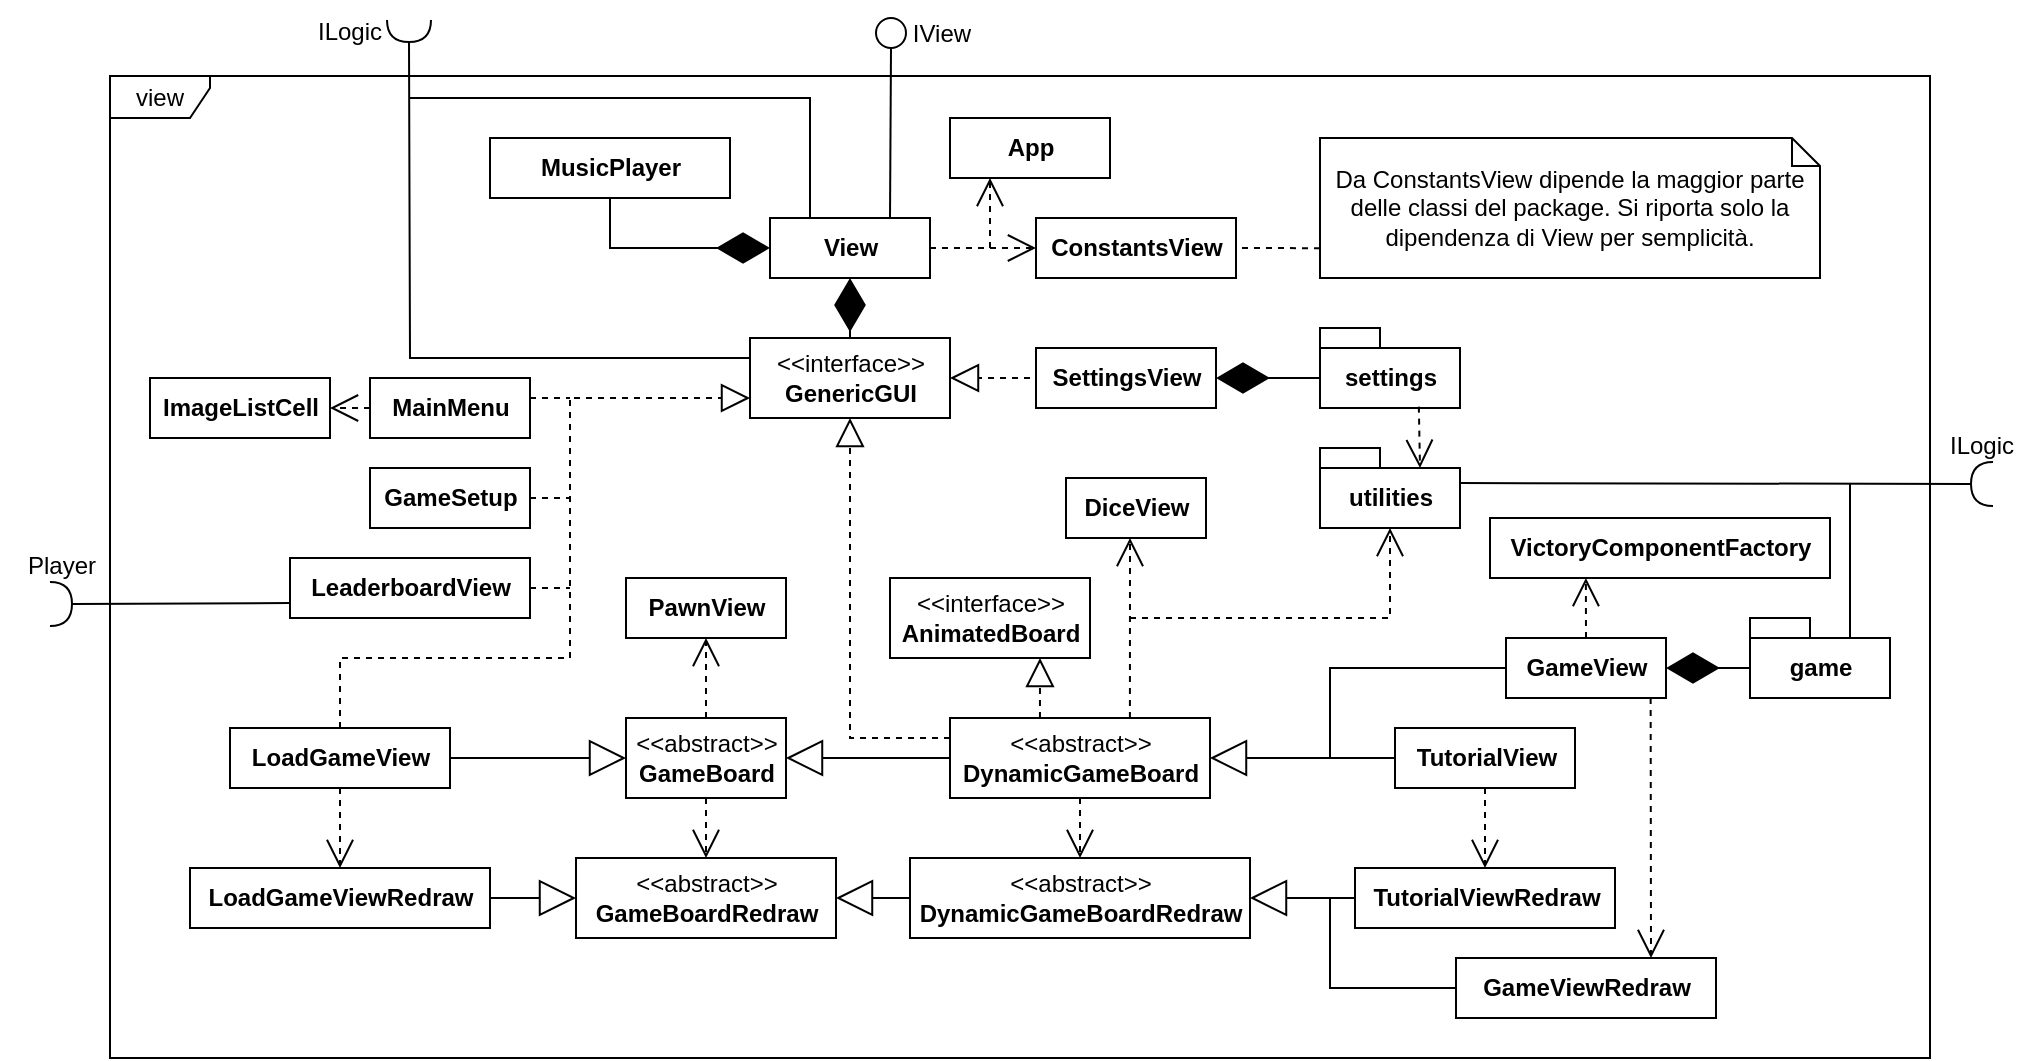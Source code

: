 <mxfile version="20.5.3" type="github">
  <diagram id="FCkLi6xoFZWZT3RoHIYq" name="Pagina-1">
    <mxGraphModel dx="2209" dy="1933" grid="1" gridSize="10" guides="1" tooltips="1" connect="1" arrows="1" fold="1" page="1" pageScale="1" pageWidth="827" pageHeight="1169" math="0" shadow="0">
      <root>
        <mxCell id="0" />
        <mxCell id="1" parent="0" />
        <mxCell id="CKIbaH0M_maWAluD3zWJ-144" value="view" style="shape=umlFrame;whiteSpace=wrap;html=1;width=50;height=21;" vertex="1" parent="1">
          <mxGeometry x="30" y="9" width="910" height="491" as="geometry" />
        </mxCell>
        <mxCell id="CKIbaH0M_maWAluD3zWJ-1" value="&lt;b&gt;View&lt;/b&gt;" style="html=1;" vertex="1" parent="1">
          <mxGeometry x="360" y="80" width="80" height="30" as="geometry" />
        </mxCell>
        <mxCell id="CKIbaH0M_maWAluD3zWJ-2" value="&amp;lt;&amp;lt;interface&amp;gt;&amp;gt;&lt;br&gt;&lt;b&gt;GenericGUI&lt;/b&gt;" style="html=1;" vertex="1" parent="1">
          <mxGeometry x="350" y="140" width="100" height="40" as="geometry" />
        </mxCell>
        <mxCell id="CKIbaH0M_maWAluD3zWJ-3" value="" style="endArrow=diamondThin;endFill=1;endSize=24;html=1;rounded=0;entryX=0.5;entryY=1;entryDx=0;entryDy=0;exitX=0.5;exitY=0;exitDx=0;exitDy=0;" edge="1" parent="1" source="CKIbaH0M_maWAluD3zWJ-2" target="CKIbaH0M_maWAluD3zWJ-1">
          <mxGeometry width="160" relative="1" as="geometry">
            <mxPoint x="270" y="150" as="sourcePoint" />
            <mxPoint x="430" y="150" as="targetPoint" />
          </mxGeometry>
        </mxCell>
        <mxCell id="CKIbaH0M_maWAluD3zWJ-4" value="&lt;b&gt;MusicPlayer&lt;/b&gt;" style="html=1;" vertex="1" parent="1">
          <mxGeometry x="220" y="40" width="120" height="30" as="geometry" />
        </mxCell>
        <mxCell id="CKIbaH0M_maWAluD3zWJ-5" value="&amp;lt;&amp;lt;interface&amp;gt;&amp;gt;&lt;br&gt;&lt;b&gt;AnimatedBoard&lt;/b&gt;" style="html=1;" vertex="1" parent="1">
          <mxGeometry x="420" y="260" width="100" height="40" as="geometry" />
        </mxCell>
        <mxCell id="CKIbaH0M_maWAluD3zWJ-6" value="" style="endArrow=diamondThin;endFill=1;endSize=24;html=1;rounded=0;exitX=0.5;exitY=1;exitDx=0;exitDy=0;entryX=0;entryY=0.5;entryDx=0;entryDy=0;" edge="1" parent="1" source="CKIbaH0M_maWAluD3zWJ-4" target="CKIbaH0M_maWAluD3zWJ-1">
          <mxGeometry width="160" relative="1" as="geometry">
            <mxPoint x="500" y="170" as="sourcePoint" />
            <mxPoint x="320" y="110" as="targetPoint" />
            <Array as="points">
              <mxPoint x="280" y="95" />
            </Array>
          </mxGeometry>
        </mxCell>
        <mxCell id="CKIbaH0M_maWAluD3zWJ-7" value="&lt;b&gt;App&lt;/b&gt;" style="html=1;" vertex="1" parent="1">
          <mxGeometry x="450" y="30" width="80" height="30" as="geometry" />
        </mxCell>
        <mxCell id="CKIbaH0M_maWAluD3zWJ-8" value="&lt;b&gt;ConstantsView&lt;/b&gt;" style="html=1;" vertex="1" parent="1">
          <mxGeometry x="493" y="80" width="100" height="30" as="geometry" />
        </mxCell>
        <mxCell id="CKIbaH0M_maWAluD3zWJ-9" value="&lt;b&gt;DiceView&lt;/b&gt;" style="html=1;" vertex="1" parent="1">
          <mxGeometry x="508" y="210" width="70" height="30" as="geometry" />
        </mxCell>
        <mxCell id="CKIbaH0M_maWAluD3zWJ-10" value="&amp;lt;&amp;lt;abstract&amp;gt;&amp;gt;&lt;br&gt;&lt;b&gt;DynamicGameBoard&lt;/b&gt;" style="html=1;" vertex="1" parent="1">
          <mxGeometry x="450" y="330" width="130" height="40" as="geometry" />
        </mxCell>
        <mxCell id="CKIbaH0M_maWAluD3zWJ-11" value="&amp;lt;&amp;lt;abstract&amp;gt;&amp;gt;&lt;br&gt;&lt;b&gt;DynamicGameBoardRedraw&lt;/b&gt;" style="html=1;" vertex="1" parent="1">
          <mxGeometry x="430" y="400" width="170" height="40" as="geometry" />
        </mxCell>
        <mxCell id="CKIbaH0M_maWAluD3zWJ-12" value="&amp;lt;&amp;lt;abstract&amp;gt;&amp;gt;&lt;b&gt;&lt;br&gt;GameBoard&lt;/b&gt;" style="html=1;" vertex="1" parent="1">
          <mxGeometry x="288" y="330" width="80" height="40" as="geometry" />
        </mxCell>
        <mxCell id="CKIbaH0M_maWAluD3zWJ-13" value="&amp;lt;&amp;lt;abstract&amp;gt;&amp;gt;&lt;b&gt;&lt;br&gt;GameBoardRedraw&lt;/b&gt;" style="html=1;" vertex="1" parent="1">
          <mxGeometry x="263" y="400" width="130" height="40" as="geometry" />
        </mxCell>
        <mxCell id="CKIbaH0M_maWAluD3zWJ-15" value="&lt;b&gt;GameView&lt;/b&gt;" style="html=1;" vertex="1" parent="1">
          <mxGeometry x="728" y="290" width="80" height="30" as="geometry" />
        </mxCell>
        <mxCell id="CKIbaH0M_maWAluD3zWJ-16" value="&lt;b&gt;GameViewRedraw&lt;/b&gt;" style="html=1;" vertex="1" parent="1">
          <mxGeometry x="703" y="450" width="130" height="30" as="geometry" />
        </mxCell>
        <mxCell id="CKIbaH0M_maWAluD3zWJ-17" value="&lt;b&gt;ImageListCell&lt;/b&gt;" style="html=1;" vertex="1" parent="1">
          <mxGeometry x="50" y="160" width="90" height="30" as="geometry" />
        </mxCell>
        <mxCell id="CKIbaH0M_maWAluD3zWJ-18" value="" style="ellipse;whiteSpace=wrap;html=1;aspect=fixed;" vertex="1" parent="1">
          <mxGeometry x="413" y="-20" width="15" height="15" as="geometry" />
        </mxCell>
        <mxCell id="CKIbaH0M_maWAluD3zWJ-19" value="IView" style="text;html=1;strokeColor=none;fillColor=none;align=center;verticalAlign=middle;whiteSpace=wrap;rounded=0;" vertex="1" parent="1">
          <mxGeometry x="416" y="-27.5" width="60" height="30" as="geometry" />
        </mxCell>
        <mxCell id="CKIbaH0M_maWAluD3zWJ-20" value="&lt;b&gt;LeaderboardView&lt;/b&gt;" style="html=1;" vertex="1" parent="1">
          <mxGeometry x="120" y="250" width="120" height="30" as="geometry" />
        </mxCell>
        <mxCell id="CKIbaH0M_maWAluD3zWJ-22" value="&lt;b&gt;LoadGameViewRedraw&lt;/b&gt;" style="html=1;" vertex="1" parent="1">
          <mxGeometry x="70" y="405" width="150" height="30" as="geometry" />
        </mxCell>
        <mxCell id="CKIbaH0M_maWAluD3zWJ-24" value="&lt;b&gt;MainMenu&lt;/b&gt;" style="html=1;" vertex="1" parent="1">
          <mxGeometry x="160" y="160" width="80" height="30" as="geometry" />
        </mxCell>
        <mxCell id="CKIbaH0M_maWAluD3zWJ-25" value="&lt;b&gt;PawnView&lt;/b&gt;" style="html=1;" vertex="1" parent="1">
          <mxGeometry x="288" y="260" width="80" height="30" as="geometry" />
        </mxCell>
        <mxCell id="CKIbaH0M_maWAluD3zWJ-26" value="&lt;b&gt;SettingsView&lt;/b&gt;" style="html=1;" vertex="1" parent="1">
          <mxGeometry x="493" y="145" width="90" height="30" as="geometry" />
        </mxCell>
        <mxCell id="CKIbaH0M_maWAluD3zWJ-27" value="&lt;b&gt;TutorialView&lt;/b&gt;" style="html=1;" vertex="1" parent="1">
          <mxGeometry x="672.5" y="335" width="90" height="30" as="geometry" />
        </mxCell>
        <mxCell id="CKIbaH0M_maWAluD3zWJ-28" value="&lt;b&gt;TutorialViewRedraw&lt;/b&gt;" style="html=1;" vertex="1" parent="1">
          <mxGeometry x="652.5" y="405" width="130" height="30" as="geometry" />
        </mxCell>
        <mxCell id="CKIbaH0M_maWAluD3zWJ-29" value="&lt;b&gt;VictoryComponentFactory&lt;/b&gt;" style="html=1;" vertex="1" parent="1">
          <mxGeometry x="720" y="230" width="170" height="30" as="geometry" />
        </mxCell>
        <mxCell id="CKIbaH0M_maWAluD3zWJ-59" value="" style="endArrow=open;endSize=12;dashed=1;html=1;rounded=0;exitX=0;exitY=0.5;exitDx=0;exitDy=0;entryX=1;entryY=0.5;entryDx=0;entryDy=0;" edge="1" parent="1" source="CKIbaH0M_maWAluD3zWJ-24" target="CKIbaH0M_maWAluD3zWJ-17">
          <mxGeometry x="-0.443" y="-39" width="160" relative="1" as="geometry">
            <mxPoint x="530" y="384.17" as="sourcePoint" />
            <mxPoint x="150" y="110" as="targetPoint" />
            <mxPoint as="offset" />
          </mxGeometry>
        </mxCell>
        <mxCell id="CKIbaH0M_maWAluD3zWJ-61" value="" style="endArrow=open;endSize=12;dashed=1;html=1;rounded=0;entryX=0.25;entryY=1;entryDx=0;entryDy=0;" edge="1" parent="1" target="CKIbaH0M_maWAluD3zWJ-7">
          <mxGeometry x="-0.443" y="-39" width="160" relative="1" as="geometry">
            <mxPoint x="470" y="95" as="sourcePoint" />
            <mxPoint x="610.0" y="430" as="targetPoint" />
            <mxPoint as="offset" />
          </mxGeometry>
        </mxCell>
        <mxCell id="CKIbaH0M_maWAluD3zWJ-62" value="game" style="shape=folder;fontStyle=1;spacingTop=10;tabWidth=30;tabHeight=10;tabPosition=left;html=1;" vertex="1" parent="1">
          <mxGeometry x="850" y="280" width="70" height="40" as="geometry" />
        </mxCell>
        <mxCell id="CKIbaH0M_maWAluD3zWJ-63" value="settings" style="shape=folder;fontStyle=1;spacingTop=10;tabWidth=30;tabHeight=10;tabPosition=left;html=1;" vertex="1" parent="1">
          <mxGeometry x="635" y="135" width="70" height="40" as="geometry" />
        </mxCell>
        <mxCell id="CKIbaH0M_maWAluD3zWJ-64" value="utilities" style="shape=folder;fontStyle=1;spacingTop=10;tabWidth=30;tabHeight=10;tabPosition=left;html=1;" vertex="1" parent="1">
          <mxGeometry x="635" y="195" width="70" height="40" as="geometry" />
        </mxCell>
        <mxCell id="CKIbaH0M_maWAluD3zWJ-70" value="" style="endArrow=open;endSize=12;dashed=1;html=1;rounded=0;entryX=0;entryY=0.5;entryDx=0;entryDy=0;" edge="1" parent="1" target="CKIbaH0M_maWAluD3zWJ-8">
          <mxGeometry x="-0.443" y="-39" width="160" relative="1" as="geometry">
            <mxPoint x="440" y="95" as="sourcePoint" />
            <mxPoint x="410" y="60" as="targetPoint" />
            <mxPoint as="offset" />
          </mxGeometry>
        </mxCell>
        <mxCell id="CKIbaH0M_maWAluD3zWJ-71" value="Da ConstantsView dipende la maggior parte delle classi del package. Si riporta solo la dipendenza di View per semplicità." style="shape=note;size=14;whiteSpace=wrap;html=1;" vertex="1" parent="1">
          <mxGeometry x="635" y="40" width="250" height="70" as="geometry" />
        </mxCell>
        <mxCell id="CKIbaH0M_maWAluD3zWJ-23" value="&lt;b&gt;GameSetup&lt;/b&gt;" style="html=1;" vertex="1" parent="1">
          <mxGeometry x="160" y="205" width="80" height="30" as="geometry" />
        </mxCell>
        <mxCell id="CKIbaH0M_maWAluD3zWJ-21" value="&lt;b&gt;LoadGameView&lt;/b&gt;" style="html=1;" vertex="1" parent="1">
          <mxGeometry x="90" y="335" width="110" height="30" as="geometry" />
        </mxCell>
        <mxCell id="CKIbaH0M_maWAluD3zWJ-88" value="" style="endArrow=diamondThin;endFill=1;endSize=24;html=1;rounded=0;entryX=1;entryY=0.5;entryDx=0;entryDy=0;exitX=0;exitY=0;exitDx=0;exitDy=25;exitPerimeter=0;" edge="1" parent="1" source="CKIbaH0M_maWAluD3zWJ-63" target="CKIbaH0M_maWAluD3zWJ-26">
          <mxGeometry width="160" relative="1" as="geometry">
            <mxPoint x="550" y="105" as="sourcePoint" />
            <mxPoint x="450" y="105" as="targetPoint" />
          </mxGeometry>
        </mxCell>
        <mxCell id="CKIbaH0M_maWAluD3zWJ-89" value="" style="endArrow=open;endSize=12;dashed=1;html=1;rounded=0;entryX=0.5;entryY=0;entryDx=0;entryDy=0;exitX=0.5;exitY=1;exitDx=0;exitDy=0;" edge="1" parent="1" source="CKIbaH0M_maWAluD3zWJ-10" target="CKIbaH0M_maWAluD3zWJ-11">
          <mxGeometry x="-0.443" y="-39" width="160" relative="1" as="geometry">
            <mxPoint x="370" y="105" as="sourcePoint" />
            <mxPoint x="259.0" y="105" as="targetPoint" />
            <mxPoint as="offset" />
          </mxGeometry>
        </mxCell>
        <mxCell id="CKIbaH0M_maWAluD3zWJ-90" value="" style="endArrow=open;endSize=12;dashed=1;html=1;rounded=0;exitX=0.5;exitY=1;exitDx=0;exitDy=0;" edge="1" parent="1" source="CKIbaH0M_maWAluD3zWJ-21" target="CKIbaH0M_maWAluD3zWJ-22">
          <mxGeometry x="-0.443" y="-39" width="160" relative="1" as="geometry">
            <mxPoint x="555" y="450.0" as="sourcePoint" />
            <mxPoint x="555" y="490.0" as="targetPoint" />
            <mxPoint as="offset" />
          </mxGeometry>
        </mxCell>
        <mxCell id="CKIbaH0M_maWAluD3zWJ-91" value="" style="endArrow=open;endSize=12;dashed=1;html=1;rounded=0;exitX=0.5;exitY=1;exitDx=0;exitDy=0;entryX=0.5;entryY=0;entryDx=0;entryDy=0;" edge="1" parent="1" source="CKIbaH0M_maWAluD3zWJ-12" target="CKIbaH0M_maWAluD3zWJ-13">
          <mxGeometry x="-0.443" y="-39" width="160" relative="1" as="geometry">
            <mxPoint x="348" y="570" as="sourcePoint" />
            <mxPoint x="348" y="620" as="targetPoint" />
            <mxPoint as="offset" />
          </mxGeometry>
        </mxCell>
        <mxCell id="CKIbaH0M_maWAluD3zWJ-94" value="" style="endArrow=open;endSize=12;dashed=1;html=1;rounded=0;exitX=0.5;exitY=1;exitDx=0;exitDy=0;entryX=0.5;entryY=0;entryDx=0;entryDy=0;" edge="1" parent="1" source="CKIbaH0M_maWAluD3zWJ-27" target="CKIbaH0M_maWAluD3zWJ-28">
          <mxGeometry x="-0.443" y="-39" width="160" relative="1" as="geometry">
            <mxPoint x="505" y="580" as="sourcePoint" />
            <mxPoint x="505" y="620" as="targetPoint" />
            <mxPoint as="offset" />
          </mxGeometry>
        </mxCell>
        <mxCell id="CKIbaH0M_maWAluD3zWJ-95" value="" style="endArrow=open;endSize=12;dashed=1;html=1;rounded=0;exitX=0.904;exitY=1;exitDx=0;exitDy=0;entryX=0.75;entryY=0;entryDx=0;entryDy=0;exitPerimeter=0;" edge="1" parent="1" source="CKIbaH0M_maWAluD3zWJ-15" target="CKIbaH0M_maWAluD3zWJ-16">
          <mxGeometry x="-0.443" y="-39" width="160" relative="1" as="geometry">
            <mxPoint x="515" y="590" as="sourcePoint" />
            <mxPoint x="515" y="630" as="targetPoint" />
            <mxPoint as="offset" />
          </mxGeometry>
        </mxCell>
        <mxCell id="CKIbaH0M_maWAluD3zWJ-96" value="" style="endArrow=block;endSize=16;endFill=0;html=1;rounded=0;entryX=1;entryY=0.5;entryDx=0;entryDy=0;exitX=0;exitY=0.5;exitDx=0;exitDy=0;" edge="1" parent="1" source="CKIbaH0M_maWAluD3zWJ-27" target="CKIbaH0M_maWAluD3zWJ-10">
          <mxGeometry x="0.125" y="-60" width="160" relative="1" as="geometry">
            <mxPoint x="520" y="490" as="sourcePoint" />
            <mxPoint x="680" y="490" as="targetPoint" />
            <mxPoint as="offset" />
          </mxGeometry>
        </mxCell>
        <mxCell id="CKIbaH0M_maWAluD3zWJ-97" value="" style="endArrow=block;endSize=16;endFill=0;html=1;rounded=0;entryX=1;entryY=0.5;entryDx=0;entryDy=0;exitX=0;exitY=0.5;exitDx=0;exitDy=0;" edge="1" parent="1" source="CKIbaH0M_maWAluD3zWJ-28" target="CKIbaH0M_maWAluD3zWJ-11">
          <mxGeometry x="0.125" y="-60" width="160" relative="1" as="geometry">
            <mxPoint x="682.5" y="365.0" as="sourcePoint" />
            <mxPoint x="590" y="365.0" as="targetPoint" />
            <mxPoint as="offset" />
          </mxGeometry>
        </mxCell>
        <mxCell id="CKIbaH0M_maWAluD3zWJ-98" value="" style="endArrow=block;endSize=16;endFill=0;html=1;rounded=0;entryX=1;entryY=0.5;entryDx=0;entryDy=0;exitX=0;exitY=0.5;exitDx=0;exitDy=0;" edge="1" parent="1" source="CKIbaH0M_maWAluD3zWJ-10" target="CKIbaH0M_maWAluD3zWJ-12">
          <mxGeometry x="0.125" y="-60" width="160" relative="1" as="geometry">
            <mxPoint x="682.5" y="365.0" as="sourcePoint" />
            <mxPoint x="590" y="365.0" as="targetPoint" />
            <mxPoint as="offset" />
          </mxGeometry>
        </mxCell>
        <mxCell id="CKIbaH0M_maWAluD3zWJ-100" value="" style="endArrow=block;endSize=16;endFill=0;html=1;rounded=0;entryX=1;entryY=0.5;entryDx=0;entryDy=0;exitX=0;exitY=0.5;exitDx=0;exitDy=0;" edge="1" parent="1" source="CKIbaH0M_maWAluD3zWJ-11" target="CKIbaH0M_maWAluD3zWJ-13">
          <mxGeometry x="0.125" y="-60" width="160" relative="1" as="geometry">
            <mxPoint x="460" y="365.0" as="sourcePoint" />
            <mxPoint x="378" y="365.0" as="targetPoint" />
            <mxPoint as="offset" />
          </mxGeometry>
        </mxCell>
        <mxCell id="CKIbaH0M_maWAluD3zWJ-101" value="" style="endArrow=block;dashed=1;endFill=0;endSize=12;html=1;rounded=0;entryX=0.75;entryY=1;entryDx=0;entryDy=0;exitX=0.346;exitY=0;exitDx=0;exitDy=0;exitPerimeter=0;" edge="1" parent="1" source="CKIbaH0M_maWAluD3zWJ-10" target="CKIbaH0M_maWAluD3zWJ-5">
          <mxGeometry width="160" relative="1" as="geometry">
            <mxPoint x="495" y="320" as="sourcePoint" />
            <mxPoint x="480" y="310" as="targetPoint" />
          </mxGeometry>
        </mxCell>
        <mxCell id="CKIbaH0M_maWAluD3zWJ-102" value="" style="endArrow=block;endSize=16;endFill=0;html=1;rounded=0;entryX=0;entryY=0.5;entryDx=0;entryDy=0;exitX=1;exitY=0.5;exitDx=0;exitDy=0;" edge="1" parent="1" source="CKIbaH0M_maWAluD3zWJ-21" target="CKIbaH0M_maWAluD3zWJ-12">
          <mxGeometry x="0.125" y="-60" width="160" relative="1" as="geometry">
            <mxPoint x="460" y="365.0" as="sourcePoint" />
            <mxPoint x="378" y="365.0" as="targetPoint" />
            <mxPoint as="offset" />
          </mxGeometry>
        </mxCell>
        <mxCell id="CKIbaH0M_maWAluD3zWJ-103" value="" style="endArrow=block;endSize=16;endFill=0;html=1;rounded=0;entryX=0;entryY=0.5;entryDx=0;entryDy=0;exitX=1;exitY=0.5;exitDx=0;exitDy=0;" edge="1" parent="1" source="CKIbaH0M_maWAluD3zWJ-22" target="CKIbaH0M_maWAluD3zWJ-13">
          <mxGeometry x="0.125" y="-60" width="160" relative="1" as="geometry">
            <mxPoint x="210" y="365.0" as="sourcePoint" />
            <mxPoint x="298" y="365.0" as="targetPoint" />
            <mxPoint as="offset" />
          </mxGeometry>
        </mxCell>
        <mxCell id="CKIbaH0M_maWAluD3zWJ-105" value="" style="endArrow=none;endSize=16;endFill=0;html=1;rounded=0;exitX=0;exitY=0.5;exitDx=0;exitDy=0;" edge="1" parent="1" source="CKIbaH0M_maWAluD3zWJ-16">
          <mxGeometry x="0.125" y="-60" width="160" relative="1" as="geometry">
            <mxPoint x="662.5" y="430.0" as="sourcePoint" />
            <mxPoint x="640" y="420" as="targetPoint" />
            <mxPoint as="offset" />
            <Array as="points">
              <mxPoint x="640" y="465" />
            </Array>
          </mxGeometry>
        </mxCell>
        <mxCell id="CKIbaH0M_maWAluD3zWJ-106" value="" style="endArrow=none;endSize=16;endFill=0;html=1;rounded=0;exitX=0;exitY=0.5;exitDx=0;exitDy=0;" edge="1" parent="1" source="CKIbaH0M_maWAluD3zWJ-15">
          <mxGeometry x="0.125" y="-60" width="160" relative="1" as="geometry">
            <mxPoint x="682.5" y="365.0" as="sourcePoint" />
            <mxPoint x="640" y="350" as="targetPoint" />
            <mxPoint as="offset" />
            <Array as="points">
              <mxPoint x="640" y="305" />
            </Array>
          </mxGeometry>
        </mxCell>
        <mxCell id="CKIbaH0M_maWAluD3zWJ-107" value="" style="endArrow=block;dashed=1;endFill=0;endSize=12;html=1;rounded=0;entryX=0.5;entryY=1;entryDx=0;entryDy=0;exitX=0;exitY=0.25;exitDx=0;exitDy=0;" edge="1" parent="1" source="CKIbaH0M_maWAluD3zWJ-10" target="CKIbaH0M_maWAluD3zWJ-2">
          <mxGeometry width="160" relative="1" as="geometry">
            <mxPoint x="525" y="340.0" as="sourcePoint" />
            <mxPoint x="525" y="275.0" as="targetPoint" />
            <Array as="points">
              <mxPoint x="400" y="340" />
            </Array>
          </mxGeometry>
        </mxCell>
        <mxCell id="CKIbaH0M_maWAluD3zWJ-108" value="" style="endArrow=block;dashed=1;endFill=0;endSize=12;html=1;rounded=0;exitX=0.5;exitY=0;exitDx=0;exitDy=0;entryX=0;entryY=0.75;entryDx=0;entryDy=0;" edge="1" parent="1" source="CKIbaH0M_maWAluD3zWJ-21" target="CKIbaH0M_maWAluD3zWJ-2">
          <mxGeometry width="160" relative="1" as="geometry">
            <mxPoint x="492.5" y="340.0" as="sourcePoint" />
            <mxPoint x="360" y="190" as="targetPoint" />
            <Array as="points">
              <mxPoint x="145" y="300" />
              <mxPoint x="260" y="300" />
              <mxPoint x="260" y="170" />
            </Array>
          </mxGeometry>
        </mxCell>
        <mxCell id="CKIbaH0M_maWAluD3zWJ-110" value="" style="endArrow=open;endSize=12;dashed=1;html=1;rounded=0;exitX=0.5;exitY=0;exitDx=0;exitDy=0;entryX=0.5;entryY=1;entryDx=0;entryDy=0;" edge="1" parent="1" source="CKIbaH0M_maWAluD3zWJ-12" target="CKIbaH0M_maWAluD3zWJ-25">
          <mxGeometry x="-0.443" y="-39" width="160" relative="1" as="geometry">
            <mxPoint x="557.5" y="340.0" as="sourcePoint" />
            <mxPoint x="557.5" y="310.0" as="targetPoint" />
            <mxPoint as="offset" />
          </mxGeometry>
        </mxCell>
        <mxCell id="CKIbaH0M_maWAluD3zWJ-111" value="" style="endArrow=diamondThin;endFill=1;endSize=24;html=1;rounded=0;entryX=1;entryY=0.5;entryDx=0;entryDy=0;exitX=0;exitY=0;exitDx=0;exitDy=25;exitPerimeter=0;" edge="1" parent="1" source="CKIbaH0M_maWAluD3zWJ-62" target="CKIbaH0M_maWAluD3zWJ-15">
          <mxGeometry width="160" relative="1" as="geometry">
            <mxPoint x="910" y="260.0" as="sourcePoint" />
            <mxPoint x="837" y="260.0" as="targetPoint" />
          </mxGeometry>
        </mxCell>
        <mxCell id="CKIbaH0M_maWAluD3zWJ-112" value="" style="endArrow=open;endSize=12;dashed=1;html=1;rounded=0;exitX=0.706;exitY=0.983;exitDx=0;exitDy=0;entryX=0;entryY=0;entryDx=50;entryDy=10;entryPerimeter=0;exitPerimeter=0;" edge="1" parent="1" source="CKIbaH0M_maWAluD3zWJ-63" target="CKIbaH0M_maWAluD3zWJ-64">
          <mxGeometry x="-0.443" y="-39" width="160" relative="1" as="geometry">
            <mxPoint x="557.5" y="340" as="sourcePoint" />
            <mxPoint x="557.5" y="310" as="targetPoint" />
            <mxPoint as="offset" />
          </mxGeometry>
        </mxCell>
        <mxCell id="CKIbaH0M_maWAluD3zWJ-114" value="" style="endArrow=open;endSize=12;dashed=1;html=1;rounded=0;exitX=0.5;exitY=0;exitDx=0;exitDy=0;entryX=0.282;entryY=1;entryDx=0;entryDy=0;entryPerimeter=0;" edge="1" parent="1" source="CKIbaH0M_maWAluD3zWJ-15" target="CKIbaH0M_maWAluD3zWJ-29">
          <mxGeometry x="-0.443" y="-39" width="160" relative="1" as="geometry">
            <mxPoint x="840" y="385" as="sourcePoint" />
            <mxPoint x="780" y="260" as="targetPoint" />
            <mxPoint as="offset" />
          </mxGeometry>
        </mxCell>
        <mxCell id="CKIbaH0M_maWAluD3zWJ-115" value="" style="endArrow=open;endSize=12;dashed=1;html=1;rounded=0;entryX=0.5;entryY=1;entryDx=0;entryDy=0;entryPerimeter=0;" edge="1" parent="1" target="CKIbaH0M_maWAluD3zWJ-64">
          <mxGeometry x="-0.443" y="-39" width="160" relative="1" as="geometry">
            <mxPoint x="540" y="280" as="sourcePoint" />
            <mxPoint x="767.5" y="210" as="targetPoint" />
            <mxPoint as="offset" />
            <Array as="points">
              <mxPoint x="670" y="280" />
            </Array>
          </mxGeometry>
        </mxCell>
        <mxCell id="CKIbaH0M_maWAluD3zWJ-117" value="" style="endArrow=open;endSize=12;dashed=1;html=1;rounded=0;entryX=0.5;entryY=1;entryDx=0;entryDy=0;exitX=0.692;exitY=0;exitDx=0;exitDy=0;exitPerimeter=0;" edge="1" parent="1" source="CKIbaH0M_maWAluD3zWJ-10">
          <mxGeometry x="-0.443" y="-39" width="160" relative="1" as="geometry">
            <mxPoint x="540" y="310" as="sourcePoint" />
            <mxPoint x="540" y="240" as="targetPoint" />
            <mxPoint as="offset" />
          </mxGeometry>
        </mxCell>
        <mxCell id="CKIbaH0M_maWAluD3zWJ-119" value="" style="endArrow=block;dashed=1;endFill=0;endSize=12;html=1;rounded=0;entryX=1;entryY=0.5;entryDx=0;entryDy=0;" edge="1" parent="1" target="CKIbaH0M_maWAluD3zWJ-2">
          <mxGeometry width="160" relative="1" as="geometry">
            <mxPoint x="490" y="160" as="sourcePoint" />
            <mxPoint x="492" y="305" as="targetPoint" />
          </mxGeometry>
        </mxCell>
        <mxCell id="CKIbaH0M_maWAluD3zWJ-120" value="" style="endArrow=none;dashed=1;html=1;rounded=0;" edge="1" parent="1">
          <mxGeometry width="50" height="50" relative="1" as="geometry">
            <mxPoint x="240" y="170" as="sourcePoint" />
            <mxPoint x="260" y="170" as="targetPoint" />
          </mxGeometry>
        </mxCell>
        <mxCell id="CKIbaH0M_maWAluD3zWJ-121" value="" style="endArrow=none;dashed=1;html=1;rounded=0;exitX=1;exitY=0.5;exitDx=0;exitDy=0;" edge="1" parent="1" source="CKIbaH0M_maWAluD3zWJ-23">
          <mxGeometry width="50" height="50" relative="1" as="geometry">
            <mxPoint x="239" y="170" as="sourcePoint" />
            <mxPoint x="260" y="220" as="targetPoint" />
          </mxGeometry>
        </mxCell>
        <mxCell id="CKIbaH0M_maWAluD3zWJ-122" value="" style="endArrow=none;dashed=1;html=1;rounded=0;exitX=1;exitY=0.5;exitDx=0;exitDy=0;" edge="1" parent="1" source="CKIbaH0M_maWAluD3zWJ-20">
          <mxGeometry width="50" height="50" relative="1" as="geometry">
            <mxPoint x="249" y="180" as="sourcePoint" />
            <mxPoint x="260" y="265" as="targetPoint" />
          </mxGeometry>
        </mxCell>
        <mxCell id="CKIbaH0M_maWAluD3zWJ-124" value="" style="endArrow=none;html=1;rounded=0;entryX=0.5;entryY=1;entryDx=0;entryDy=0;exitX=0.75;exitY=0;exitDx=0;exitDy=0;" edge="1" parent="1" source="CKIbaH0M_maWAluD3zWJ-1" target="CKIbaH0M_maWAluD3zWJ-18">
          <mxGeometry width="50" height="50" relative="1" as="geometry">
            <mxPoint x="410" y="30" as="sourcePoint" />
            <mxPoint x="420" y="30" as="targetPoint" />
          </mxGeometry>
        </mxCell>
        <mxCell id="CKIbaH0M_maWAluD3zWJ-125" value="" style="shape=requiredInterface;html=1;verticalLabelPosition=bottom;sketch=0;rotation=90;aspect=fixed;" vertex="1" parent="1">
          <mxGeometry x="174" y="-24.5" width="11" height="22" as="geometry" />
        </mxCell>
        <mxCell id="CKIbaH0M_maWAluD3zWJ-126" value="" style="endArrow=none;html=1;rounded=0;exitX=0.25;exitY=0;exitDx=0;exitDy=0;" edge="1" parent="1" source="CKIbaH0M_maWAluD3zWJ-1">
          <mxGeometry width="50" height="50" relative="1" as="geometry">
            <mxPoint x="430" y="90" as="sourcePoint" />
            <mxPoint x="180" y="20" as="targetPoint" />
            <Array as="points">
              <mxPoint x="380" y="20" />
            </Array>
          </mxGeometry>
        </mxCell>
        <mxCell id="CKIbaH0M_maWAluD3zWJ-127" value="ILogic" style="text;html=1;strokeColor=none;fillColor=none;align=center;verticalAlign=middle;whiteSpace=wrap;rounded=0;" vertex="1" parent="1">
          <mxGeometry x="120" y="-28.5" width="60" height="30" as="geometry" />
        </mxCell>
        <mxCell id="CKIbaH0M_maWAluD3zWJ-130" value="" style="shape=requiredInterface;html=1;verticalLabelPosition=bottom;sketch=0;rotation=0;aspect=fixed;" vertex="1" parent="1">
          <mxGeometry y="262" width="11" height="22" as="geometry" />
        </mxCell>
        <mxCell id="CKIbaH0M_maWAluD3zWJ-137" value="" style="endArrow=none;html=1;rounded=0;entryX=0;entryY=0.75;entryDx=0;entryDy=0;exitX=1;exitY=0.5;exitDx=0;exitDy=0;exitPerimeter=0;" edge="1" parent="1" source="CKIbaH0M_maWAluD3zWJ-130" target="CKIbaH0M_maWAluD3zWJ-20">
          <mxGeometry width="50" height="50" relative="1" as="geometry">
            <mxPoint x="70" y="330" as="sourcePoint" />
            <mxPoint x="120" y="280" as="targetPoint" />
          </mxGeometry>
        </mxCell>
        <mxCell id="CKIbaH0M_maWAluD3zWJ-138" value="Player" style="text;html=1;strokeColor=none;fillColor=none;align=center;verticalAlign=middle;whiteSpace=wrap;rounded=0;" vertex="1" parent="1">
          <mxGeometry x="-24.5" y="239" width="60" height="30" as="geometry" />
        </mxCell>
        <mxCell id="CKIbaH0M_maWAluD3zWJ-139" value="" style="endArrow=none;html=1;rounded=0;entryX=0;entryY=0.25;entryDx=0;entryDy=0;exitX=1;exitY=0.5;exitDx=0;exitDy=0;exitPerimeter=0;" edge="1" parent="1" source="CKIbaH0M_maWAluD3zWJ-125" target="CKIbaH0M_maWAluD3zWJ-2">
          <mxGeometry width="50" height="50" relative="1" as="geometry">
            <mxPoint x="180" y="40" as="sourcePoint" />
            <mxPoint x="310" y="110" as="targetPoint" />
            <Array as="points">
              <mxPoint x="180" y="150" />
            </Array>
          </mxGeometry>
        </mxCell>
        <mxCell id="CKIbaH0M_maWAluD3zWJ-140" value="" style="endArrow=none;html=1;rounded=0;exitX=0;exitY=0;exitDx=70;exitDy=17.5;exitPerimeter=0;" edge="1" parent="1" source="CKIbaH0M_maWAluD3zWJ-64">
          <mxGeometry width="50" height="50" relative="1" as="geometry">
            <mxPoint x="740" y="250" as="sourcePoint" />
            <mxPoint x="960" y="213" as="targetPoint" />
          </mxGeometry>
        </mxCell>
        <mxCell id="CKIbaH0M_maWAluD3zWJ-141" value="" style="endArrow=none;html=1;rounded=0;exitX=0;exitY=0;exitDx=50;exitDy=10;exitPerimeter=0;" edge="1" parent="1" source="CKIbaH0M_maWAluD3zWJ-62">
          <mxGeometry width="50" height="50" relative="1" as="geometry">
            <mxPoint x="880" y="280" as="sourcePoint" />
            <mxPoint x="900" y="213" as="targetPoint" />
          </mxGeometry>
        </mxCell>
        <mxCell id="CKIbaH0M_maWAluD3zWJ-142" value="" style="shape=requiredInterface;html=1;verticalLabelPosition=bottom;sketch=0;rotation=-180;aspect=fixed;" vertex="1" parent="1">
          <mxGeometry x="960.5" y="202" width="11" height="22" as="geometry" />
        </mxCell>
        <mxCell id="CKIbaH0M_maWAluD3zWJ-143" value="ILogic" style="text;html=1;strokeColor=none;fillColor=none;align=center;verticalAlign=middle;whiteSpace=wrap;rounded=0;" vertex="1" parent="1">
          <mxGeometry x="936" y="179" width="60" height="30" as="geometry" />
        </mxCell>
        <mxCell id="CKIbaH0M_maWAluD3zWJ-145" value="" style="endArrow=none;dashed=1;html=1;rounded=0;entryX=1;entryY=0.5;entryDx=0;entryDy=0;exitX=0;exitY=0.787;exitDx=0;exitDy=0;exitPerimeter=0;" edge="1" parent="1" source="CKIbaH0M_maWAluD3zWJ-71" target="CKIbaH0M_maWAluD3zWJ-8">
          <mxGeometry width="50" height="50" relative="1" as="geometry">
            <mxPoint x="440" y="270" as="sourcePoint" />
            <mxPoint x="490" y="220" as="targetPoint" />
          </mxGeometry>
        </mxCell>
      </root>
    </mxGraphModel>
  </diagram>
</mxfile>
